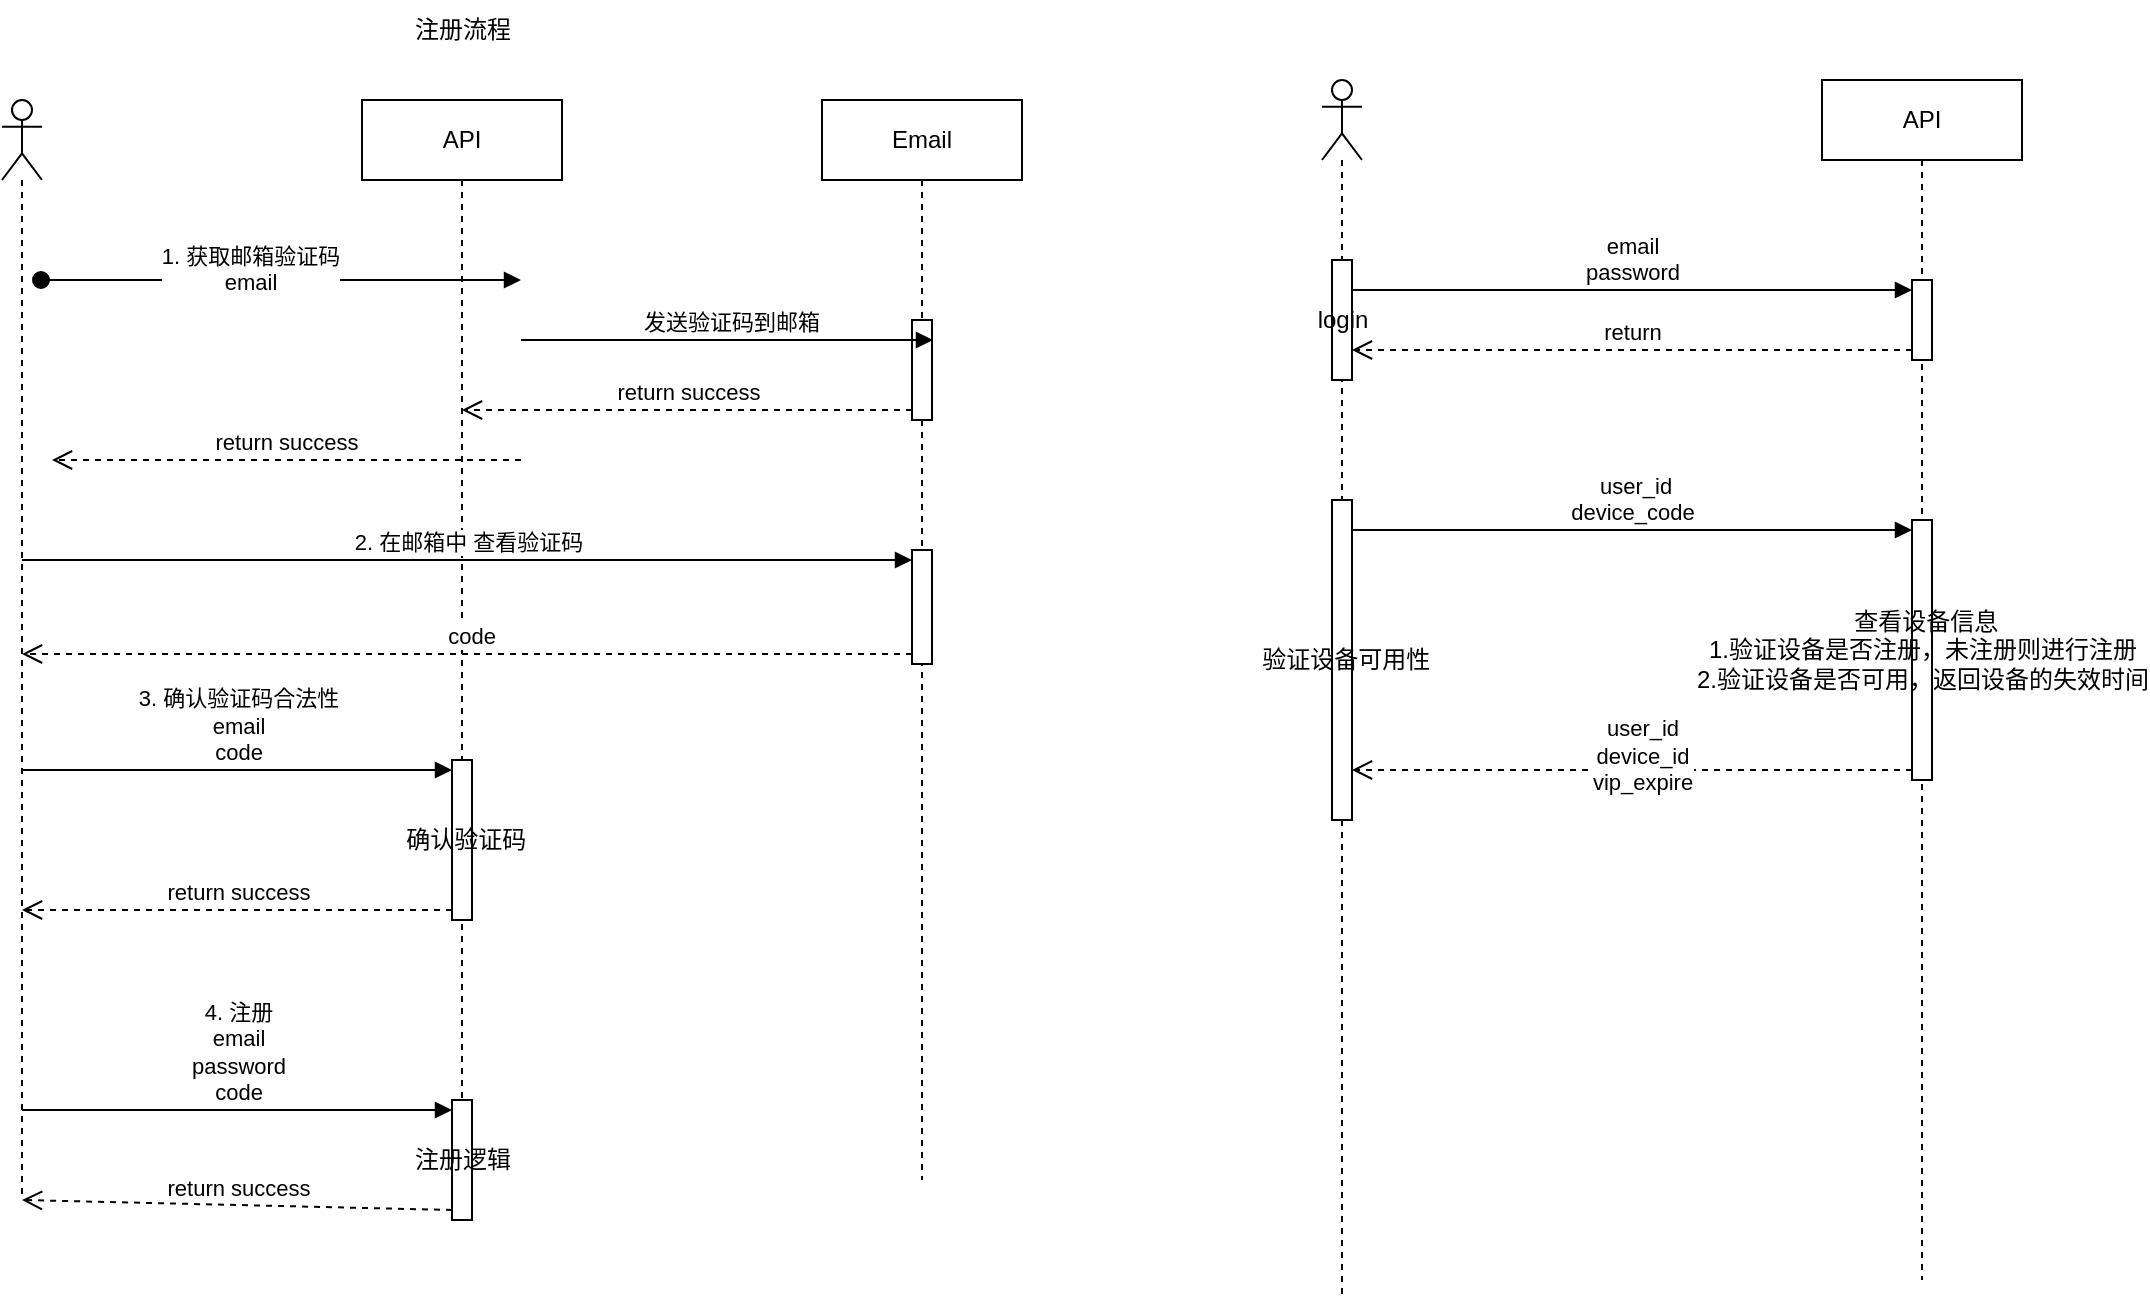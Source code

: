 <mxfile version="24.7.17">
  <diagram name="Page-1" id="e7e014a7-5840-1c2e-5031-d8a46d1fe8dd">
    <mxGraphModel dx="2349" dy="795" grid="1" gridSize="10" guides="1" tooltips="1" connect="1" arrows="1" fold="1" page="1" pageScale="1" pageWidth="1169" pageHeight="826" background="none" math="0" shadow="0">
      <root>
        <mxCell id="0" />
        <mxCell id="1" parent="0" />
        <mxCell id="IgjHeNc4qlYZm83uj14o-72" value="" style="group" vertex="1" connectable="0" parent="1">
          <mxGeometry x="-1140" y="40" width="510" height="600" as="geometry" />
        </mxCell>
        <mxCell id="IgjHeNc4qlYZm83uj14o-69" value="注册流程" style="text;html=1;align=center;verticalAlign=middle;resizable=0;points=[];autosize=1;strokeColor=none;fillColor=none;" vertex="1" parent="IgjHeNc4qlYZm83uj14o-72">
          <mxGeometry x="195" width="70" height="30" as="geometry" />
        </mxCell>
        <mxCell id="IgjHeNc4qlYZm83uj14o-71" value="" style="group" vertex="1" connectable="0" parent="IgjHeNc4qlYZm83uj14o-72">
          <mxGeometry y="50" width="510" height="550" as="geometry" />
        </mxCell>
        <mxCell id="IgjHeNc4qlYZm83uj14o-45" value="" style="shape=umlLifeline;perimeter=lifelinePerimeter;whiteSpace=wrap;html=1;container=1;dropTarget=0;collapsible=0;recursiveResize=0;outlineConnect=0;portConstraint=eastwest;newEdgeStyle={&quot;curved&quot;:0,&quot;rounded&quot;:0};participant=umlActor;" vertex="1" parent="IgjHeNc4qlYZm83uj14o-71">
          <mxGeometry width="20" height="550" as="geometry" />
        </mxCell>
        <mxCell id="IgjHeNc4qlYZm83uj14o-46" value="API" style="shape=umlLifeline;perimeter=lifelinePerimeter;whiteSpace=wrap;html=1;container=1;dropTarget=0;collapsible=0;recursiveResize=0;outlineConnect=0;portConstraint=eastwest;newEdgeStyle={&quot;curved&quot;:0,&quot;rounded&quot;:0};" vertex="1" parent="IgjHeNc4qlYZm83uj14o-71">
          <mxGeometry x="180" width="100" height="550" as="geometry" />
        </mxCell>
        <mxCell id="IgjHeNc4qlYZm83uj14o-62" value="&amp;nbsp;确认验证码" style="html=1;points=[[0,0,0,0,5],[0,1,0,0,-5],[1,0,0,0,5],[1,1,0,0,-5]];perimeter=orthogonalPerimeter;outlineConnect=0;targetShapes=umlLifeline;portConstraint=eastwest;newEdgeStyle={&quot;curved&quot;:0,&quot;rounded&quot;:0};" vertex="1" parent="IgjHeNc4qlYZm83uj14o-46">
          <mxGeometry x="45" y="330" width="10" height="80" as="geometry" />
        </mxCell>
        <mxCell id="IgjHeNc4qlYZm83uj14o-65" value="注册逻辑" style="html=1;points=[[0,0,0,0,5],[0,1,0,0,-5],[1,0,0,0,5],[1,1,0,0,-5]];perimeter=orthogonalPerimeter;outlineConnect=0;targetShapes=umlLifeline;portConstraint=eastwest;newEdgeStyle={&quot;curved&quot;:0,&quot;rounded&quot;:0};" vertex="1" parent="IgjHeNc4qlYZm83uj14o-46">
          <mxGeometry x="45" y="500" width="10" height="60" as="geometry" />
        </mxCell>
        <mxCell id="IgjHeNc4qlYZm83uj14o-48" value="1. 获取邮箱验证码&lt;div&gt;email&lt;/div&gt;" style="html=1;verticalAlign=bottom;startArrow=oval;startFill=1;endArrow=block;startSize=8;curved=0;rounded=0;align=center;" edge="1" parent="IgjHeNc4qlYZm83uj14o-71">
          <mxGeometry x="-0.129" y="-10" width="60" relative="1" as="geometry">
            <mxPoint x="19.5" y="90" as="sourcePoint" />
            <mxPoint x="259.5" y="90" as="targetPoint" />
            <mxPoint as="offset" />
          </mxGeometry>
        </mxCell>
        <mxCell id="IgjHeNc4qlYZm83uj14o-52" value="return success" style="html=1;verticalAlign=bottom;endArrow=open;dashed=1;endSize=8;curved=0;rounded=0;" edge="1" parent="IgjHeNc4qlYZm83uj14o-71">
          <mxGeometry relative="1" as="geometry">
            <mxPoint x="259.5" y="180" as="sourcePoint" />
            <mxPoint x="25" y="180" as="targetPoint" />
          </mxGeometry>
        </mxCell>
        <mxCell id="IgjHeNc4qlYZm83uj14o-55" value="Email" style="shape=umlLifeline;perimeter=lifelinePerimeter;whiteSpace=wrap;html=1;container=1;dropTarget=0;collapsible=0;recursiveResize=0;outlineConnect=0;portConstraint=eastwest;newEdgeStyle={&quot;curved&quot;:0,&quot;rounded&quot;:0};" vertex="1" parent="IgjHeNc4qlYZm83uj14o-71">
          <mxGeometry x="410" width="100" height="540" as="geometry" />
        </mxCell>
        <mxCell id="IgjHeNc4qlYZm83uj14o-56" value="" style="html=1;points=[[0,0,0,0,5],[0,1,0,0,-5],[1,0,0,0,5],[1,1,0,0,-5]];perimeter=orthogonalPerimeter;outlineConnect=0;targetShapes=umlLifeline;portConstraint=eastwest;newEdgeStyle={&quot;curved&quot;:0,&quot;rounded&quot;:0};" vertex="1" parent="IgjHeNc4qlYZm83uj14o-55">
          <mxGeometry x="45" y="110" width="10" height="50" as="geometry" />
        </mxCell>
        <mxCell id="IgjHeNc4qlYZm83uj14o-59" value="" style="html=1;points=[[0,0,0,0,5],[0,1,0,0,-5],[1,0,0,0,5],[1,1,0,0,-5]];perimeter=orthogonalPerimeter;outlineConnect=0;targetShapes=umlLifeline;portConstraint=eastwest;newEdgeStyle={&quot;curved&quot;:0,&quot;rounded&quot;:0};" vertex="1" parent="IgjHeNc4qlYZm83uj14o-55">
          <mxGeometry x="45" y="225" width="10" height="57" as="geometry" />
        </mxCell>
        <mxCell id="IgjHeNc4qlYZm83uj14o-57" value="&amp;nbsp;发送验证码到邮箱" style="html=1;verticalAlign=bottom;endArrow=block;curved=0;rounded=0;entryX=0;entryY=0;entryDx=0;entryDy=5;" edge="1" parent="IgjHeNc4qlYZm83uj14o-71">
          <mxGeometry relative="1" as="geometry">
            <mxPoint x="259.5" y="120" as="sourcePoint" />
            <mxPoint x="465.5" y="120" as="targetPoint" />
          </mxGeometry>
        </mxCell>
        <mxCell id="IgjHeNc4qlYZm83uj14o-58" value="return success" style="html=1;verticalAlign=bottom;endArrow=open;dashed=1;endSize=8;curved=0;rounded=0;exitX=0;exitY=1;exitDx=0;exitDy=-5;" edge="1" source="IgjHeNc4qlYZm83uj14o-56" parent="IgjHeNc4qlYZm83uj14o-71" target="IgjHeNc4qlYZm83uj14o-46">
          <mxGeometry relative="1" as="geometry">
            <mxPoint x="265" y="185" as="targetPoint" />
          </mxGeometry>
        </mxCell>
        <mxCell id="IgjHeNc4qlYZm83uj14o-61" value="&amp;nbsp;code" style="html=1;verticalAlign=bottom;endArrow=open;dashed=1;endSize=8;curved=0;rounded=0;exitX=0;exitY=1;exitDx=0;exitDy=-5;" edge="1" source="IgjHeNc4qlYZm83uj14o-59" parent="IgjHeNc4qlYZm83uj14o-71" target="IgjHeNc4qlYZm83uj14o-45">
          <mxGeometry relative="1" as="geometry">
            <mxPoint x="184.5" y="288" as="targetPoint" />
          </mxGeometry>
        </mxCell>
        <mxCell id="IgjHeNc4qlYZm83uj14o-60" value="2. 在邮箱中 查看验证码" style="html=1;verticalAlign=bottom;endArrow=block;curved=0;rounded=0;entryX=0;entryY=0;entryDx=0;entryDy=5;" edge="1" target="IgjHeNc4qlYZm83uj14o-59" parent="IgjHeNc4qlYZm83uj14o-71" source="IgjHeNc4qlYZm83uj14o-45">
          <mxGeometry relative="1" as="geometry">
            <mxPoint x="184.5" y="218" as="sourcePoint" />
          </mxGeometry>
        </mxCell>
        <mxCell id="IgjHeNc4qlYZm83uj14o-63" value="3. 确认验证码合法性&lt;div&gt;email&lt;/div&gt;&lt;div&gt;code&lt;/div&gt;" style="html=1;verticalAlign=bottom;endArrow=block;curved=0;rounded=0;entryX=0;entryY=0;entryDx=0;entryDy=5;" edge="1" target="IgjHeNc4qlYZm83uj14o-62" parent="IgjHeNc4qlYZm83uj14o-71" source="IgjHeNc4qlYZm83uj14o-45">
          <mxGeometry relative="1" as="geometry">
            <mxPoint x="185" y="335" as="sourcePoint" />
          </mxGeometry>
        </mxCell>
        <mxCell id="IgjHeNc4qlYZm83uj14o-64" value="return success" style="html=1;verticalAlign=bottom;endArrow=open;dashed=1;endSize=8;curved=0;rounded=0;exitX=0;exitY=1;exitDx=0;exitDy=-5;" edge="1" source="IgjHeNc4qlYZm83uj14o-62" parent="IgjHeNc4qlYZm83uj14o-71" target="IgjHeNc4qlYZm83uj14o-45">
          <mxGeometry relative="1" as="geometry">
            <mxPoint x="185" y="405" as="targetPoint" />
          </mxGeometry>
        </mxCell>
        <mxCell id="IgjHeNc4qlYZm83uj14o-66" value="4. 注册&lt;div&gt;email&lt;/div&gt;&lt;div&gt;password&lt;/div&gt;&lt;div&gt;code&lt;/div&gt;" style="html=1;verticalAlign=bottom;endArrow=block;curved=0;rounded=0;entryX=0;entryY=0;entryDx=0;entryDy=5;" edge="1" target="IgjHeNc4qlYZm83uj14o-65" parent="IgjHeNc4qlYZm83uj14o-71" source="IgjHeNc4qlYZm83uj14o-45">
          <mxGeometry relative="1" as="geometry">
            <mxPoint x="185" y="445" as="sourcePoint" />
          </mxGeometry>
        </mxCell>
        <mxCell id="IgjHeNc4qlYZm83uj14o-67" value="return success" style="html=1;verticalAlign=bottom;endArrow=open;dashed=1;endSize=8;curved=0;rounded=0;exitX=0;exitY=1;exitDx=0;exitDy=-5;" edge="1" source="IgjHeNc4qlYZm83uj14o-65" parent="IgjHeNc4qlYZm83uj14o-71" target="IgjHeNc4qlYZm83uj14o-45">
          <mxGeometry x="0.002" relative="1" as="geometry">
            <mxPoint x="185" y="515" as="targetPoint" />
            <mxPoint as="offset" />
          </mxGeometry>
        </mxCell>
        <mxCell id="IgjHeNc4qlYZm83uj14o-73" value="" style="shape=umlLifeline;perimeter=lifelinePerimeter;whiteSpace=wrap;html=1;container=1;dropTarget=0;collapsible=0;recursiveResize=0;outlineConnect=0;portConstraint=eastwest;newEdgeStyle={&quot;curved&quot;:0,&quot;rounded&quot;:0};participant=umlActor;" vertex="1" parent="1">
          <mxGeometry x="-480" y="80" width="20" height="610" as="geometry" />
        </mxCell>
        <mxCell id="IgjHeNc4qlYZm83uj14o-78" value="login" style="html=1;points=[[0,0,0,0,5],[0,1,0,0,-5],[1,0,0,0,5],[1,1,0,0,-5]];perimeter=orthogonalPerimeter;outlineConnect=0;targetShapes=umlLifeline;portConstraint=eastwest;newEdgeStyle={&quot;curved&quot;:0,&quot;rounded&quot;:0};" vertex="1" parent="IgjHeNc4qlYZm83uj14o-73">
          <mxGeometry x="5" y="90" width="10" height="60" as="geometry" />
        </mxCell>
        <mxCell id="IgjHeNc4qlYZm83uj14o-82" value="&amp;nbsp;验证设备可用性" style="html=1;points=[[0,0,0,0,5],[0,1,0,0,-5],[1,0,0,0,5],[1,1,0,0,-5]];perimeter=orthogonalPerimeter;outlineConnect=0;targetShapes=umlLifeline;portConstraint=eastwest;newEdgeStyle={&quot;curved&quot;:0,&quot;rounded&quot;:0};" vertex="1" parent="IgjHeNc4qlYZm83uj14o-73">
          <mxGeometry x="5" y="210" width="10" height="160" as="geometry" />
        </mxCell>
        <mxCell id="IgjHeNc4qlYZm83uj14o-74" value="API" style="shape=umlLifeline;perimeter=lifelinePerimeter;whiteSpace=wrap;html=1;container=1;dropTarget=0;collapsible=0;recursiveResize=0;outlineConnect=0;portConstraint=eastwest;newEdgeStyle={&quot;curved&quot;:0,&quot;rounded&quot;:0};" vertex="1" parent="1">
          <mxGeometry x="-230" y="80" width="100" height="600" as="geometry" />
        </mxCell>
        <mxCell id="IgjHeNc4qlYZm83uj14o-75" value="" style="html=1;points=[[0,0,0,0,5],[0,1,0,0,-5],[1,0,0,0,5],[1,1,0,0,-5]];perimeter=orthogonalPerimeter;outlineConnect=0;targetShapes=umlLifeline;portConstraint=eastwest;newEdgeStyle={&quot;curved&quot;:0,&quot;rounded&quot;:0};" vertex="1" parent="IgjHeNc4qlYZm83uj14o-74">
          <mxGeometry x="45" y="100" width="10" height="40" as="geometry" />
        </mxCell>
        <mxCell id="IgjHeNc4qlYZm83uj14o-79" value="&amp;nbsp;查看设备信息&lt;div&gt;1.验证设备是否注册，未注册则进行注册&lt;/div&gt;&lt;div&gt;2.验证设备是否可用，返回设备的失效时间&lt;/div&gt;" style="html=1;points=[[0,0,0,0,5],[0,1,0,0,-5],[1,0,0,0,5],[1,1,0,0,-5]];perimeter=orthogonalPerimeter;outlineConnect=0;targetShapes=umlLifeline;portConstraint=eastwest;newEdgeStyle={&quot;curved&quot;:0,&quot;rounded&quot;:0};" vertex="1" parent="IgjHeNc4qlYZm83uj14o-74">
          <mxGeometry x="45" y="220" width="10" height="130" as="geometry" />
        </mxCell>
        <mxCell id="IgjHeNc4qlYZm83uj14o-76" value="email&lt;div&gt;password&lt;/div&gt;" style="html=1;verticalAlign=bottom;endArrow=block;curved=0;rounded=0;entryX=0;entryY=0;entryDx=0;entryDy=5;" edge="1" target="IgjHeNc4qlYZm83uj14o-75" parent="1" source="IgjHeNc4qlYZm83uj14o-78">
          <mxGeometry relative="1" as="geometry">
            <mxPoint x="-255" y="185" as="sourcePoint" />
          </mxGeometry>
        </mxCell>
        <mxCell id="IgjHeNc4qlYZm83uj14o-77" value="return" style="html=1;verticalAlign=bottom;endArrow=open;dashed=1;endSize=8;curved=0;rounded=0;exitX=0;exitY=1;exitDx=0;exitDy=-5;" edge="1" source="IgjHeNc4qlYZm83uj14o-75" parent="1" target="IgjHeNc4qlYZm83uj14o-78">
          <mxGeometry relative="1" as="geometry">
            <mxPoint x="-255" y="255" as="targetPoint" />
          </mxGeometry>
        </mxCell>
        <mxCell id="IgjHeNc4qlYZm83uj14o-80" value="&amp;nbsp;user_id&lt;div&gt;device_code&lt;/div&gt;" style="html=1;verticalAlign=bottom;endArrow=block;curved=0;rounded=0;entryX=0;entryY=0;entryDx=0;entryDy=5;" edge="1" target="IgjHeNc4qlYZm83uj14o-79" parent="1" source="IgjHeNc4qlYZm83uj14o-82">
          <mxGeometry relative="1" as="geometry">
            <mxPoint x="-255" y="295" as="sourcePoint" />
          </mxGeometry>
        </mxCell>
        <mxCell id="IgjHeNc4qlYZm83uj14o-81" value="user_id&lt;div&gt;device_id&lt;/div&gt;&lt;div&gt;vip_expire&lt;/div&gt;" style="html=1;verticalAlign=bottom;endArrow=open;dashed=1;endSize=8;curved=0;rounded=0;exitX=0;exitY=1;exitDx=0;exitDy=-5;" edge="1" source="IgjHeNc4qlYZm83uj14o-79" parent="1" target="IgjHeNc4qlYZm83uj14o-82">
          <mxGeometry x="-0.036" y="15" relative="1" as="geometry">
            <mxPoint x="-255" y="365" as="targetPoint" />
            <mxPoint as="offset" />
          </mxGeometry>
        </mxCell>
      </root>
    </mxGraphModel>
  </diagram>
</mxfile>
